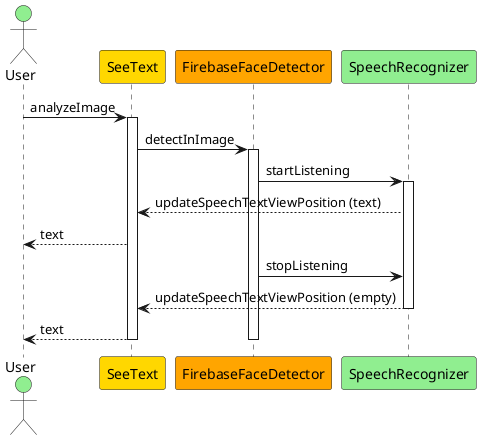 @startuml

actor User as U #lightgreen

participant SeeText as ST #gold
participant FirebaseFaceDetector as FFD #orange
participant SpeechRecognizer as SR #lightgreen

U -> ST : analyzeImage
activate ST

ST -> FFD : detectInImage
activate FFD

FFD -> SR : startListening
activate SR

SR --> ST : updateSpeechTextViewPosition (text)

ST --> U : text

FFD -> SR : stopListening

SR --> ST : updateSpeechTextViewPosition (empty)
deactivate SR

ST --> U : text
deactivate FFD
deactivate ST

@enduml